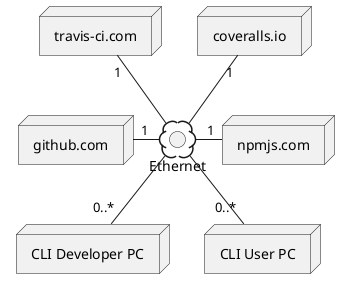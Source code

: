 @startuml devices
    node "github.com" as GITServer
    node "npmjs.com" as NPMServer
    node "travis-ci.com" as CICDServer
    node "coveralls.io" as CoverageServer
    node "CLI Developer PC" as DeveloperPC
    node "CLI User PC" as UserPC

    interface "Ethernet" as Ethernet

    GITServer "1" -( Ethernet
    CICDServer "1" --( Ethernet
    CoverageServer "1" --( Ethernet
    Ethernet )- "1" NPMServer
    Ethernet )-- "0..*" DeveloperPC
    Ethernet )-- "0..*" UserPC
@enduml

@startuml processes
    
    node "github.com" as GITServer {
        database "GIT Repo" as GITRepo
        node "GIT Service" as GITService
        GITRepo <- GITService: use
    }
    interface "GIT Webhooks" as GITWebhooks
    interface "GIT Interface" as GITInterface
    GITService - GITWebhooks
    GITService -- GITInterface
    
    node "npmjs.com" as NPMServer {
        node "NPM Service" as NPMService
        database "NPM Package" as NPMPackage
        NPMService -> NPMPackage: use
    }
    interface "NPM Interface" as NPMInterface
    NPMService -- NPMInterface

    node "travis-ci.com" as CICDServer {
        node "CI/CD Service" as CICDService
    }
    interface "Travis Interface" as CICDInterface
    CICDService -- CICDInterface
    GITWebhooks )-- CICDService
    GITInterface )- CICDService
    CICDService -( NPMInterface
    
    node "coveralls.io" as CoverageServer {
        node "Coverage Service" as CoverageService
    }
    interface "Coveralls Interface" as CoverageInterface
    CoverageInterface --CoverageService
    CICDService --( CoverageInterface
    
    node "CLI Developer PC" as DeveloperPC {
        node "GIT Client" as GITClient
        file "Source files" as Sources
        file ".travis.yml" as travis_yml
        GITRepo "0..*" o-- Sources
        Sources *-- travis_yml
        GITInterface )-- GITClient
        CICDInterface )-- travis_yml
    }

    node "CLI User PC" as UserPC {
        node "NPM Client" as NPMClient
        file "Binaries" as Binaries
        NPMInterface )-- NPMClient
        NPMPackage "0..*" o-- Binaries
    }
@enduml

@startuml
cloud "Internet/Intranet" {
    node "GIT\nserver" as gitServer {
        file "source \n code \n (.travis.yml, \n .gitlab-ci.yml)" as SourceCode
    }
    node "<b>CI/CD</b>\n<b>server</b>" as ciServer {
        node "Build Container (Docker)" as ciBuildNode
    }
    node "NPM\nserver" as npmServer  {
        package cli {
            file "server.js"
        }
        package plugins {
            file "cmd.js"
        }
    }
    interface "Webhooks + Bash + ..." as BashInterface

    SourceCode --( BashInterface
    BashInterface -- ciBuildNode
}
interface "GIT" as gitInterface
interface "NPM" as npmInterface

gitServer -- gitInterface
ciBuildNode --( gitInterface
npmServer -- npmInterface
ciBuildNode --( npmInterface

node "Leaders' Environment" as devPC {
    file "CLI Server \n sources"
    file "Plugins \n sources"
}
node "Developers' Environment" as userPC {
    component "NPM Client" as npmClient
    component "Node.js" as nodejs
    component "CLI Server" as CLIServer
    component "Plugable Command" as Plugin
    interface CLI
    nodejs <.. CLIServer: based on
    npmClient ..> CLIServer: use
    CLIServer .> Plugin: use
    npmClient - CLI
}
gitInterface )-- devPC
npmInterface )-- npmClient
@enduml